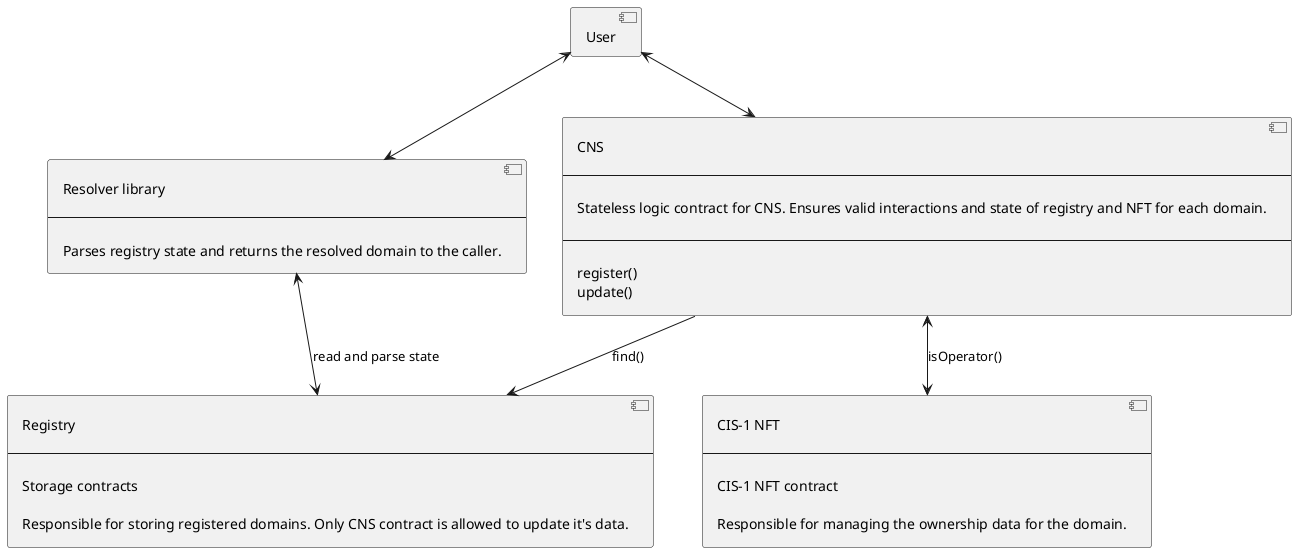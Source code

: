 @startuml

component user [
    User
]

component library [
    Resolver library

    ---

    Parses registry state and returns the resolved domain to the caller.
]

component cns [
    CNS

    ---

    Stateless logic contract for CNS. Ensures valid interactions and state of registry and NFT for each domain.

    ---

    register()
    update()
]


component registry [
    Registry

    ---

    Storage contracts

    Responsible for storing registered domains. Only CNS contract is allowed to update it's data.
]

component nft [
    CIS-1 NFT

    ---

    CIS-1 NFT contract

    Responsible for managing the ownership data for the domain.
]

user<-->cns
user<-->library

library<-->registry : read and parse state

cns-->registry : find()
cns<-->nft : isOperator()

@enduml
